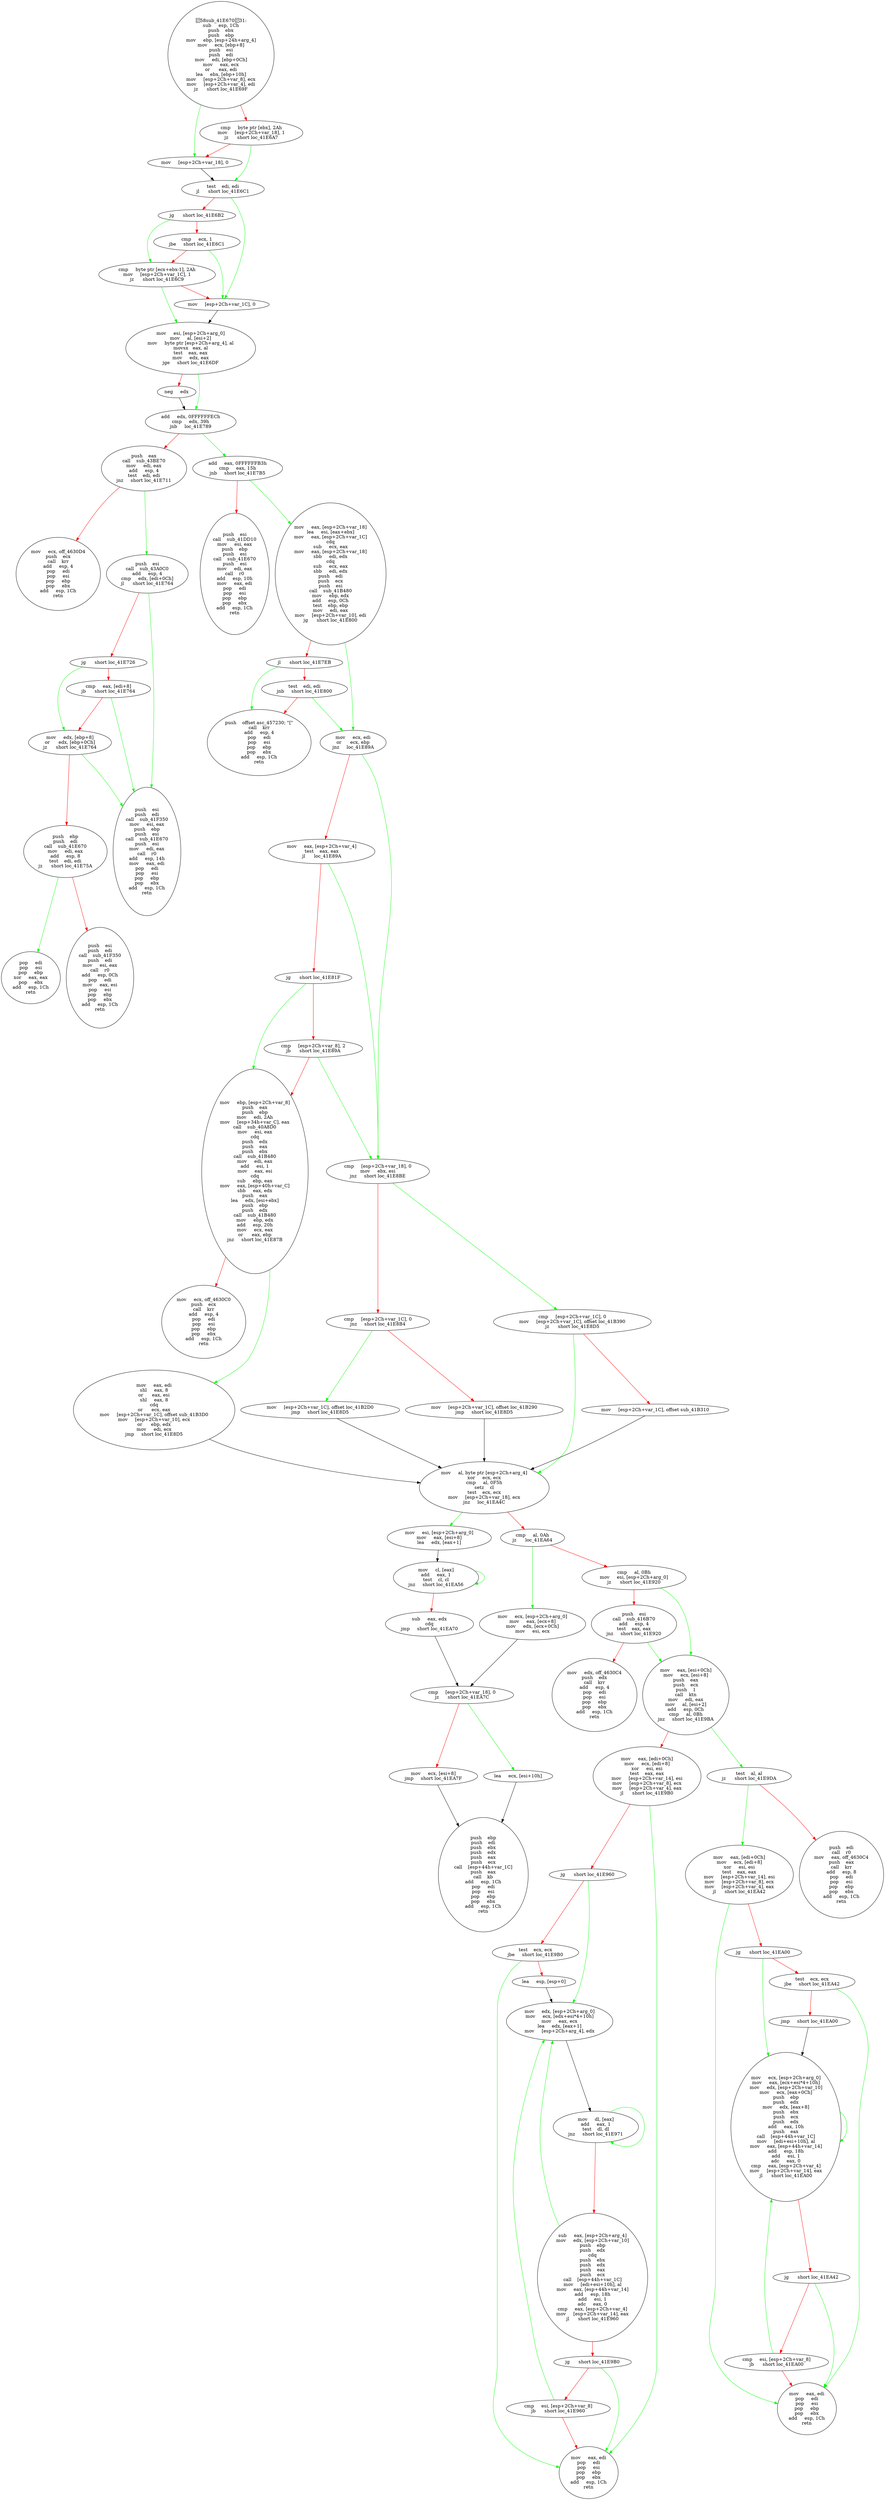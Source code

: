 digraph G{
Node0 [label = "58sub_41E67031:
sub     esp, 1Ch
push    ebx
push    ebp
mov     ebp, [esp+24h+arg_4]
mov     ecx, [ebp+8]
push    esi
push    edi
mov     edi, [ebp+0Ch]
mov     eax, ecx
or      eax, edi
lea     ebx, [ebp+10h]
mov     [esp+2Ch+var_8], ecx
mov     [esp+2Ch+var_4], edi
jz      short loc_41E69F"]
Node1 [label = "cmp     byte ptr [ebx], 2Ah
mov     [esp+2Ch+var_18], 1
jz      short loc_41E6A7"]
Node2 [label = "mov     [esp+2Ch+var_18], 0"]
Node3 [label = "test    edi, edi
jl      short loc_41E6C1"]
Node4 [label = "jg      short loc_41E6B2"]
Node5 [label = "cmp     ecx, 1
jbe     short loc_41E6C1"]
Node6 [label = "cmp     byte ptr [ecx+ebx-1], 2Ah
mov     [esp+2Ch+var_1C], 1
jz      short loc_41E6C9"]
Node7 [label = "mov     [esp+2Ch+var_1C], 0"]
Node8 [label = "mov     esi, [esp+2Ch+arg_0]
mov     al, [esi+2]
mov     byte ptr [esp+2Ch+arg_4], al
movsx   eax, al
test    eax, eax
mov     edx, eax
jge     short loc_41E6DF"]
Node9 [label = "neg     edx"]
Node10 [label = "add     edx, 0FFFFFFECh
cmp     edx, 39h
jnb     loc_41E789"]
Node11 [label = "push    eax
call    sub_43BE70
mov     edi, eax
add     esp, 4
test    edi, edi
jnz     short loc_41E711"]
Node12 [label = "mov     ecx, off_4630D4
push    ecx
call    krr
add     esp, 4
pop     edi
pop     esi
pop     ebp
pop     ebx
add     esp, 1Ch
retn"]
Node13 [label = "push    esi
call    sub_43A0C0
add     esp, 4
cmp     edx, [edi+0Ch]
jl      short loc_41E764"]
Node14 [label = "jg      short loc_41E726"]
Node15 [label = "cmp     eax, [edi+8]
jb      short loc_41E764"]
Node16 [label = "mov     edx, [ebp+8]
or      edx, [ebp+0Ch]
jz      short loc_41E764"]
Node17 [label = "push    ebp
push    edi
call    sub_41E670
mov     edi, eax
add     esp, 8
test    edi, edi
jz      short loc_41E75A"]
Node18 [label = "push    esi
push    edi
call    sub_41F350
push    edi
mov     esi, eax
call    r0
add     esp, 0Ch
pop     edi
mov     eax, esi
pop     esi
pop     ebp
pop     ebx
add     esp, 1Ch
retn"]
Node19 [label = "pop     edi
pop     esi
pop     ebp
xor     eax, eax
pop     ebx
add     esp, 1Ch
retn"]
Node20 [label = "push    esi
push    edi
call    sub_41F350
mov     esi, eax
push    ebp
push    esi
call    sub_41E670
push    esi
mov     edi, eax
call    r0
add     esp, 14h
mov     eax, edi
pop     edi
pop     esi
pop     ebp
pop     ebx
add     esp, 1Ch
retn"]
Node21 [label = "add     eax, 0FFFFFFB3h
cmp     eax, 15h
jnb     short loc_41E7B5"]
Node22 [label = "push    esi
call    sub_41DD10
mov     esi, eax
push    ebp
push    esi
call    sub_41E670
push    esi
mov     edi, eax
call    r0
add     esp, 10h
mov     eax, edi
pop     edi
pop     esi
pop     ebp
pop     ebx
add     esp, 1Ch
retn"]
Node23 [label = "mov     eax, [esp+2Ch+var_18]
lea     esi, [eax+ebx]
mov     eax, [esp+2Ch+var_1C]
cdq
sub     ecx, eax
mov     eax, [esp+2Ch+var_18]
sbb     edi, edx
cdq
sub     ecx, eax
sbb     edi, edx
push    edi
push    ecx
push    esi
call    sub_41B480
mov     ebp, edx
add     esp, 0Ch
test    ebp, ebp
mov     edi, eax
mov     [esp+2Ch+var_10], edi
jg      short loc_41E800"]
Node24 [label = "jl      short loc_41E7EB"]
Node25 [label = "test    edi, edi
jnb     short loc_41E800"]
Node26 [label = "push    offset asc_457230; \"[\"
call    krr
add     esp, 4
pop     edi
pop     esi
pop     ebp
pop     ebx
add     esp, 1Ch
retn"]
Node27 [label = "mov     ecx, edi
or      ecx, ebp
jnz     loc_41E89A"]
Node28 [label = "mov     eax, [esp+2Ch+var_4]
test    eax, eax
jl      loc_41E89A"]
Node29 [label = "jg      short loc_41E81F"]
Node30 [label = "cmp     [esp+2Ch+var_8], 2
jb      short loc_41E89A"]
Node31 [label = "mov     ebp, [esp+2Ch+var_8]
push    eax
push    ebp
mov     edi, 2Ah
mov     [esp+34h+var_C], eax
call    sub_40A8D0
mov     esi, eax
cdq
push    edx
push    eax
push    ebx
call    sub_41B480
mov     edi, eax
add     esi, 1
mov     eax, esi
cdq
sub     ebp, eax
mov     eax, [esp+40h+var_C]
sbb     eax, edx
push    eax
lea     edx, [esi+ebx]
push    ebp
push    edx
call    sub_41B480
mov     ebp, edx
add     esp, 20h
mov     ecx, eax
or      eax, ebp
jnz     short loc_41E87B"]
Node32 [label = "mov     ecx, off_4630C0
push    ecx
call    krr
add     esp, 4
pop     edi
pop     esi
pop     ebp
pop     ebx
add     esp, 1Ch
retn"]
Node33 [label = "mov     eax, edi
shl     eax, 8
or      eax, esi
shl     eax, 8
cdq
or      ecx, eax
mov     [esp+2Ch+var_1C], offset sub_41B3D0
mov     [esp+2Ch+var_10], ecx
or      ebp, edx
mov     edi, ecx
jmp     short loc_41E8D5"]
Node34 [label = "cmp     [esp+2Ch+var_18], 0
mov     ebx, esi
jnz     short loc_41E8BE"]
Node35 [label = "cmp     [esp+2Ch+var_1C], 0
jnz     short loc_41E8B4"]
Node36 [label = "mov     [esp+2Ch+var_1C], offset loc_41B290
jmp     short loc_41E8D5"]
Node37 [label = "mov     [esp+2Ch+var_1C], offset loc_41B2D0
jmp     short loc_41E8D5"]
Node38 [label = "cmp     [esp+2Ch+var_1C], 0
mov     [esp+2Ch+var_1C], offset loc_41B390
jz      short loc_41E8D5"]
Node39 [label = "mov     [esp+2Ch+var_1C], offset sub_41B310"]
Node40 [label = "mov     al, byte ptr [esp+2Ch+arg_4]
xor     ecx, ecx
cmp     al, 0F5h
setz    cl
test    ecx, ecx
mov     [esp+2Ch+var_18], ecx
jnz     loc_41EA4C"]
Node41 [label = "cmp     al, 0Ah
jz      loc_41EA64"]
Node42 [label = "cmp     al, 0Bh
mov     esi, [esp+2Ch+arg_0]
jz      short loc_41E920"]
Node43 [label = "push    esi
call    sub_416B70
add     esp, 4
test    eax, eax
jnz     short loc_41E920"]
Node44 [label = "mov     edx, off_4630C4
push    edx
call    krr
add     esp, 4
pop     edi
pop     esi
pop     ebp
pop     ebx
add     esp, 1Ch
retn"]
Node45 [label = "mov     eax, [esi+0Ch]
mov     ecx, [esi+8]
push    eax
push    ecx
push    1
call    ktn
mov     edi, eax
mov     al, [esi+2]
add     esp, 0Ch
cmp     al, 0Bh
jnz     short loc_41E9BA"]
Node46 [label = "mov     eax, [edi+0Ch]
mov     ecx, [edi+8]
xor     esi, esi
test    eax, eax
mov     [esp+2Ch+var_14], esi
mov     [esp+2Ch+var_8], ecx
mov     [esp+2Ch+var_4], eax
jl      short loc_41E9B0"]
Node47 [label = "jg      short loc_41E960"]
Node48 [label = "test    ecx, ecx
jbe     short loc_41E9B0"]
Node49 [label = "lea     esp, [esp+0]"]
Node50 [label = "mov     edx, [esp+2Ch+arg_0]
mov     ecx, [edx+esi*4+10h]
mov     eax, ecx
lea     edx, [eax+1]
mov     [esp+2Ch+arg_4], edx"]
Node51 [label = "mov     dl, [eax]
add     eax, 1
test    dl, dl
jnz     short loc_41E971"]
Node52 [label = "sub     eax, [esp+2Ch+arg_4]
mov     edx, [esp+2Ch+var_10]
push    ebp
push    edx
cdq
push    ebx
push    edx
push    eax
push    ecx
call    [esp+44h+var_1C]
mov     [edi+esi+10h], al
mov     eax, [esp+44h+var_14]
add     esp, 18h
add     esi, 1
adc     eax, 0
cmp     eax, [esp+2Ch+var_4]
mov     [esp+2Ch+var_14], eax
jl      short loc_41E960"]
Node53 [label = "jg      short loc_41E9B0"]
Node54 [label = "cmp     esi, [esp+2Ch+var_8]
jb      short loc_41E960"]
Node55 [label = "mov     eax, edi
pop     edi
pop     esi
pop     ebp
pop     ebx
add     esp, 1Ch
retn"]
Node56 [label = "test    al, al
jz      short loc_41E9DA"]
Node57 [label = "push    edi
call    r0
mov     eax, off_4630C4
push    eax
call    krr
add     esp, 8
pop     edi
pop     esi
pop     ebp
pop     ebx
add     esp, 1Ch
retn"]
Node58 [label = "mov     eax, [edi+0Ch]
mov     ecx, [edi+8]
xor     esi, esi
test    eax, eax
mov     [esp+2Ch+var_14], esi
mov     [esp+2Ch+var_8], ecx
mov     [esp+2Ch+var_4], eax
jl      short loc_41EA42"]
Node59 [label = "jg      short loc_41EA00"]
Node60 [label = "test    ecx, ecx
jbe     short loc_41EA42"]
Node61 [label = "jmp     short loc_41EA00"]
Node62 [label = "mov     ecx, [esp+2Ch+arg_0]
mov     eax, [ecx+esi*4+10h]
mov     edx, [esp+2Ch+var_10]
mov     ecx, [eax+0Ch]
push    ebp
push    edx
mov     edx, [eax+8]
push    ebx
push    ecx
push    edx
add     eax, 10h
push    eax
call    [esp+44h+var_1C]
mov     [edi+esi+10h], al
mov     eax, [esp+44h+var_14]
add     esp, 18h
add     esi, 1
adc     eax, 0
cmp     eax, [esp+2Ch+var_4]
mov     [esp+2Ch+var_14], eax
jl      short loc_41EA00"]
Node63 [label = "jg      short loc_41EA42"]
Node64 [label = "cmp     esi, [esp+2Ch+var_8]
jb      short loc_41EA00"]
Node65 [label = "mov     eax, edi
pop     edi
pop     esi
pop     ebp
pop     ebx
add     esp, 1Ch
retn"]
Node66 [label = "mov     esi, [esp+2Ch+arg_0]
mov     eax, [esi+8]
lea     edx, [eax+1]"]
Node67 [label = "mov     cl, [eax]
add     eax, 1
test    cl, cl
jnz     short loc_41EA56"]
Node68 [label = "sub     eax, edx
cdq
jmp     short loc_41EA70"]
Node69 [label = "mov     ecx, [esp+2Ch+arg_0]
mov     eax, [ecx+8]
mov     edx, [ecx+0Ch]
mov     esi, ecx"]
Node70 [label = "cmp     [esp+2Ch+var_18], 0
jz      short loc_41EA7C"]
Node71 [label = "mov     ecx, [esi+8]
jmp     short loc_41EA7F"]
Node72 [label = "lea     ecx, [esi+10h]"]
Node73 [label = "push    ebp
push    edi
push    ebx
push    edx
push    eax
push    ecx
call    [esp+44h+var_1C]
push    eax
call    kb
add     esp, 1Ch
pop     edi
pop     esi
pop     ebp
pop     ebx
add     esp, 1Ch
retn"]
Node0 -> Node1 [color = "red"]
Node0 -> Node2 [color = "green"]
Node1 -> Node2 [color = "red"]
Node1 -> Node3 [color = "green"]
Node2 -> Node3 [color = "black"]
Node3 -> Node4 [color = "red"]
Node3 -> Node7 [color = "green"]
Node4 -> Node5 [color = "red"]
Node4 -> Node6 [color = "green"]
Node5 -> Node6 [color = "red"]
Node5 -> Node7 [color = "green"]
Node6 -> Node7 [color = "red"]
Node6 -> Node8 [color = "green"]
Node7 -> Node8 [color = "black"]
Node8 -> Node9 [color = "red"]
Node8 -> Node10 [color = "green"]
Node9 -> Node10 [color = "black"]
Node10 -> Node11 [color = "red"]
Node10 -> Node21 [color = "green"]
Node11 -> Node12 [color = "red"]
Node11 -> Node13 [color = "green"]
Node13 -> Node14 [color = "red"]
Node13 -> Node20 [color = "green"]
Node14 -> Node15 [color = "red"]
Node14 -> Node16 [color = "green"]
Node15 -> Node16 [color = "red"]
Node15 -> Node20 [color = "green"]
Node16 -> Node17 [color = "red"]
Node16 -> Node20 [color = "green"]
Node17 -> Node18 [color = "red"]
Node17 -> Node19 [color = "green"]
Node21 -> Node22 [color = "red"]
Node21 -> Node23 [color = "green"]
Node23 -> Node24 [color = "red"]
Node23 -> Node27 [color = "green"]
Node24 -> Node25 [color = "red"]
Node24 -> Node26 [color = "green"]
Node25 -> Node26 [color = "red"]
Node25 -> Node27 [color = "green"]
Node27 -> Node28 [color = "red"]
Node27 -> Node34 [color = "green"]
Node28 -> Node29 [color = "red"]
Node28 -> Node34 [color = "green"]
Node29 -> Node30 [color = "red"]
Node29 -> Node31 [color = "green"]
Node30 -> Node31 [color = "red"]
Node30 -> Node34 [color = "green"]
Node31 -> Node32 [color = "red"]
Node31 -> Node33 [color = "green"]
Node33 -> Node40 [color = "black"]
Node34 -> Node35 [color = "red"]
Node34 -> Node38 [color = "green"]
Node35 -> Node36 [color = "red"]
Node35 -> Node37 [color = "green"]
Node36 -> Node40 [color = "black"]
Node37 -> Node40 [color = "black"]
Node38 -> Node39 [color = "red"]
Node38 -> Node40 [color = "green"]
Node39 -> Node40 [color = "black"]
Node40 -> Node41 [color = "red"]
Node40 -> Node66 [color = "green"]
Node41 -> Node42 [color = "red"]
Node41 -> Node69 [color = "green"]
Node42 -> Node43 [color = "red"]
Node42 -> Node45 [color = "green"]
Node43 -> Node44 [color = "red"]
Node43 -> Node45 [color = "green"]
Node45 -> Node46 [color = "red"]
Node45 -> Node56 [color = "green"]
Node46 -> Node47 [color = "red"]
Node46 -> Node55 [color = "green"]
Node47 -> Node48 [color = "red"]
Node47 -> Node50 [color = "green"]
Node48 -> Node49 [color = "red"]
Node48 -> Node55 [color = "green"]
Node49 -> Node50 [color = "black"]
Node50 -> Node51 [color = "black"]
Node51 -> Node52 [color = "red"]
Node51 -> Node51 [color = "green"]
Node52 -> Node50 [color = "green"]
Node52 -> Node53 [color = "red"]
Node53 -> Node54 [color = "red"]
Node53 -> Node55 [color = "green"]
Node54 -> Node50 [color = "green"]
Node54 -> Node55 [color = "red"]
Node56 -> Node57 [color = "red"]
Node56 -> Node58 [color = "green"]
Node58 -> Node59 [color = "red"]
Node58 -> Node65 [color = "green"]
Node59 -> Node60 [color = "red"]
Node59 -> Node62 [color = "green"]
Node60 -> Node61 [color = "red"]
Node60 -> Node65 [color = "green"]
Node61 -> Node62 [color = "black"]
Node62 -> Node63 [color = "red"]
Node62 -> Node62 [color = "green"]
Node63 -> Node64 [color = "red"]
Node63 -> Node65 [color = "green"]
Node64 -> Node62 [color = "green"]
Node64 -> Node65 [color = "red"]
Node66 -> Node67 [color = "black"]
Node67 -> Node68 [color = "red"]
Node67 -> Node67 [color = "green"]
Node68 -> Node70 [color = "black"]
Node69 -> Node70 [color = "black"]
Node70 -> Node71 [color = "red"]
Node70 -> Node72 [color = "green"]
Node71 -> Node73 [color = "black"]
Node72 -> Node73 [color = "black"]
}